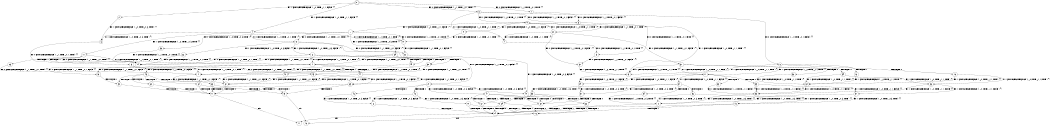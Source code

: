 digraph BCG {
size = "7, 10.5";
center = TRUE;
node [shape = circle];
0 [peripheries = 2];
0 -> 1 [label = "EX !0 !ATOMIC_EXCH_BRANCH (1, +1, TRUE, +0, 1, TRUE) !{}"];
0 -> 2 [label = "EX !1 !ATOMIC_EXCH_BRANCH (1, +0, TRUE, +1, 1, FALSE) !{}"];
0 -> 3 [label = "EX !0 !ATOMIC_EXCH_BRANCH (1, +1, TRUE, +0, 1, TRUE) !{}"];
0 -> 4 [label = "EX !1 !ATOMIC_EXCH_BRANCH (1, +0, TRUE, +1, 1, FALSE) !{}"];
1 -> 5 [label = "EX !0 !ATOMIC_EXCH_BRANCH (1, +1, TRUE, +0, 1, FALSE) !{}"];
2 -> 6 [label = "EX !1 !ATOMIC_EXCH_BRANCH (1, +0, TRUE, +0, 3, TRUE) !{}"];
3 -> 5 [label = "EX !0 !ATOMIC_EXCH_BRANCH (1, +1, TRUE, +0, 1, FALSE) !{}"];
3 -> 7 [label = "EX !1 !ATOMIC_EXCH_BRANCH (1, +0, TRUE, +1, 1, TRUE) !{}"];
3 -> 8 [label = "EX !0 !ATOMIC_EXCH_BRANCH (1, +1, TRUE, +0, 1, FALSE) !{}"];
3 -> 9 [label = "EX !1 !ATOMIC_EXCH_BRANCH (1, +0, TRUE, +1, 1, TRUE) !{}"];
4 -> 6 [label = "EX !1 !ATOMIC_EXCH_BRANCH (1, +0, TRUE, +0, 3, TRUE) !{}"];
4 -> 10 [label = "EX !0 !ATOMIC_EXCH_BRANCH (1, +1, TRUE, +0, 1, TRUE) !{}"];
4 -> 11 [label = "EX !1 !ATOMIC_EXCH_BRANCH (1, +0, TRUE, +0, 3, TRUE) !{}"];
4 -> 12 [label = "EX !0 !ATOMIC_EXCH_BRANCH (1, +1, TRUE, +0, 1, TRUE) !{}"];
5 -> 13 [label = "EX !1 !ATOMIC_EXCH_BRANCH (1, +0, TRUE, +1, 1, TRUE) !{}"];
6 -> 14 [label = "EX !0 !ATOMIC_EXCH_BRANCH (1, +1, TRUE, +0, 1, TRUE) !{}"];
7 -> 15 [label = "EX !0 !ATOMIC_EXCH_BRANCH (1, +1, TRUE, +0, 1, TRUE) !{}"];
8 -> 13 [label = "EX !1 !ATOMIC_EXCH_BRANCH (1, +0, TRUE, +1, 1, TRUE) !{}"];
8 -> 16 [label = "TERMINATE !0"];
8 -> 17 [label = "EX !1 !ATOMIC_EXCH_BRANCH (1, +0, TRUE, +1, 1, TRUE) !{}"];
8 -> 18 [label = "TERMINATE !0"];
9 -> 15 [label = "EX !0 !ATOMIC_EXCH_BRANCH (1, +1, TRUE, +0, 1, TRUE) !{}"];
9 -> 19 [label = "EX !1 !ATOMIC_EXCH_BRANCH (1, +0, TRUE, +1, 1, FALSE) !{}"];
9 -> 20 [label = "EX !0 !ATOMIC_EXCH_BRANCH (1, +1, TRUE, +0, 1, TRUE) !{}"];
9 -> 21 [label = "EX !1 !ATOMIC_EXCH_BRANCH (1, +0, TRUE, +1, 1, FALSE) !{}"];
10 -> 22 [label = "EX !0 !ATOMIC_EXCH_BRANCH (1, +1, TRUE, +0, 1, FALSE) !{}"];
11 -> 14 [label = "EX !0 !ATOMIC_EXCH_BRANCH (1, +1, TRUE, +0, 1, TRUE) !{}"];
11 -> 23 [label = "TERMINATE !1"];
11 -> 24 [label = "EX !0 !ATOMIC_EXCH_BRANCH (1, +1, TRUE, +0, 1, TRUE) !{}"];
11 -> 25 [label = "TERMINATE !1"];
12 -> 22 [label = "EX !0 !ATOMIC_EXCH_BRANCH (1, +1, TRUE, +0, 1, FALSE) !{}"];
12 -> 26 [label = "EX !1 !ATOMIC_EXCH_BRANCH (1, +0, TRUE, +0, 3, FALSE) !{}"];
12 -> 27 [label = "EX !0 !ATOMIC_EXCH_BRANCH (1, +1, TRUE, +0, 1, FALSE) !{}"];
12 -> 28 [label = "EX !1 !ATOMIC_EXCH_BRANCH (1, +0, TRUE, +0, 3, FALSE) !{}"];
13 -> 29 [label = "EX !1 !ATOMIC_EXCH_BRANCH (1, +0, TRUE, +1, 1, FALSE) !{}"];
14 -> 30 [label = "EX !0 !ATOMIC_EXCH_BRANCH (1, +1, TRUE, +0, 1, FALSE) !{}"];
15 -> 31 [label = "EX !0 !ATOMIC_EXCH_BRANCH (1, +1, TRUE, +0, 1, FALSE) !{}"];
16 -> 32 [label = "EX !1 !ATOMIC_EXCH_BRANCH (1, +0, TRUE, +1, 1, TRUE) !{}"];
17 -> 29 [label = "EX !1 !ATOMIC_EXCH_BRANCH (1, +0, TRUE, +1, 1, FALSE) !{}"];
17 -> 33 [label = "TERMINATE !0"];
17 -> 34 [label = "EX !1 !ATOMIC_EXCH_BRANCH (1, +0, TRUE, +1, 1, FALSE) !{}"];
17 -> 35 [label = "TERMINATE !0"];
18 -> 32 [label = "EX !1 !ATOMIC_EXCH_BRANCH (1, +0, TRUE, +1, 1, TRUE) !{}"];
18 -> 36 [label = "EX !1 !ATOMIC_EXCH_BRANCH (1, +0, TRUE, +1, 1, TRUE) !{}"];
19 -> 10 [label = "EX !0 !ATOMIC_EXCH_BRANCH (1, +1, TRUE, +0, 1, TRUE) !{}"];
20 -> 31 [label = "EX !0 !ATOMIC_EXCH_BRANCH (1, +1, TRUE, +0, 1, FALSE) !{}"];
20 -> 7 [label = "EX !1 !ATOMIC_EXCH_BRANCH (1, +0, TRUE, +1, 1, TRUE) !{}"];
20 -> 37 [label = "EX !0 !ATOMIC_EXCH_BRANCH (1, +1, TRUE, +0, 1, FALSE) !{}"];
20 -> 9 [label = "EX !1 !ATOMIC_EXCH_BRANCH (1, +0, TRUE, +1, 1, TRUE) !{}"];
21 -> 10 [label = "EX !0 !ATOMIC_EXCH_BRANCH (1, +1, TRUE, +0, 1, TRUE) !{}"];
21 -> 38 [label = "EX !1 !ATOMIC_EXCH_BRANCH (1, +0, TRUE, +0, 3, TRUE) !{}"];
21 -> 12 [label = "EX !0 !ATOMIC_EXCH_BRANCH (1, +1, TRUE, +0, 1, TRUE) !{}"];
21 -> 39 [label = "EX !1 !ATOMIC_EXCH_BRANCH (1, +0, TRUE, +0, 3, TRUE) !{}"];
22 -> 40 [label = "EX !1 !ATOMIC_EXCH_BRANCH (1, +0, TRUE, +0, 3, FALSE) !{}"];
23 -> 41 [label = "EX !0 !ATOMIC_EXCH_BRANCH (1, +1, TRUE, +0, 1, TRUE) !{}"];
24 -> 30 [label = "EX !0 !ATOMIC_EXCH_BRANCH (1, +1, TRUE, +0, 1, FALSE) !{}"];
24 -> 42 [label = "TERMINATE !1"];
24 -> 43 [label = "EX !0 !ATOMIC_EXCH_BRANCH (1, +1, TRUE, +0, 1, FALSE) !{}"];
24 -> 44 [label = "TERMINATE !1"];
25 -> 41 [label = "EX !0 !ATOMIC_EXCH_BRANCH (1, +1, TRUE, +0, 1, TRUE) !{}"];
25 -> 45 [label = "EX !0 !ATOMIC_EXCH_BRANCH (1, +1, TRUE, +0, 1, TRUE) !{}"];
26 -> 14 [label = "EX !0 !ATOMIC_EXCH_BRANCH (1, +1, TRUE, +0, 1, TRUE) !{}"];
27 -> 40 [label = "EX !1 !ATOMIC_EXCH_BRANCH (1, +0, TRUE, +0, 3, FALSE) !{}"];
27 -> 46 [label = "TERMINATE !0"];
27 -> 47 [label = "EX !1 !ATOMIC_EXCH_BRANCH (1, +0, TRUE, +0, 3, FALSE) !{}"];
27 -> 48 [label = "TERMINATE !0"];
28 -> 14 [label = "EX !0 !ATOMIC_EXCH_BRANCH (1, +1, TRUE, +0, 1, TRUE) !{}"];
28 -> 49 [label = "TERMINATE !1"];
28 -> 24 [label = "EX !0 !ATOMIC_EXCH_BRANCH (1, +1, TRUE, +0, 1, TRUE) !{}"];
28 -> 50 [label = "TERMINATE !1"];
29 -> 51 [label = "EX !1 !ATOMIC_EXCH_BRANCH (1, +0, TRUE, +0, 3, TRUE) !{}"];
30 -> 52 [label = "TERMINATE !0"];
31 -> 13 [label = "EX !1 !ATOMIC_EXCH_BRANCH (1, +0, TRUE, +1, 1, TRUE) !{}"];
32 -> 53 [label = "EX !1 !ATOMIC_EXCH_BRANCH (1, +0, TRUE, +1, 1, FALSE) !{}"];
33 -> 53 [label = "EX !1 !ATOMIC_EXCH_BRANCH (1, +0, TRUE, +1, 1, FALSE) !{}"];
34 -> 51 [label = "EX !1 !ATOMIC_EXCH_BRANCH (1, +0, TRUE, +0, 3, TRUE) !{}"];
34 -> 54 [label = "TERMINATE !0"];
34 -> 55 [label = "EX !1 !ATOMIC_EXCH_BRANCH (1, +0, TRUE, +0, 3, TRUE) !{}"];
34 -> 56 [label = "TERMINATE !0"];
35 -> 53 [label = "EX !1 !ATOMIC_EXCH_BRANCH (1, +0, TRUE, +1, 1, FALSE) !{}"];
35 -> 57 [label = "EX !1 !ATOMIC_EXCH_BRANCH (1, +0, TRUE, +1, 1, FALSE) !{}"];
36 -> 53 [label = "EX !1 !ATOMIC_EXCH_BRANCH (1, +0, TRUE, +1, 1, FALSE) !{}"];
36 -> 57 [label = "EX !1 !ATOMIC_EXCH_BRANCH (1, +0, TRUE, +1, 1, FALSE) !{}"];
37 -> 13 [label = "EX !1 !ATOMIC_EXCH_BRANCH (1, +0, TRUE, +1, 1, TRUE) !{}"];
37 -> 58 [label = "TERMINATE !0"];
37 -> 17 [label = "EX !1 !ATOMIC_EXCH_BRANCH (1, +0, TRUE, +1, 1, TRUE) !{}"];
37 -> 59 [label = "TERMINATE !0"];
38 -> 14 [label = "EX !0 !ATOMIC_EXCH_BRANCH (1, +1, TRUE, +0, 1, TRUE) !{}"];
39 -> 14 [label = "EX !0 !ATOMIC_EXCH_BRANCH (1, +1, TRUE, +0, 1, TRUE) !{}"];
39 -> 49 [label = "TERMINATE !1"];
39 -> 24 [label = "EX !0 !ATOMIC_EXCH_BRANCH (1, +1, TRUE, +0, 1, TRUE) !{}"];
39 -> 50 [label = "TERMINATE !1"];
40 -> 60 [label = "TERMINATE !0"];
41 -> 61 [label = "EX !0 !ATOMIC_EXCH_BRANCH (1, +1, TRUE, +0, 1, FALSE) !{}"];
42 -> 61 [label = "EX !0 !ATOMIC_EXCH_BRANCH (1, +1, TRUE, +0, 1, FALSE) !{}"];
43 -> 52 [label = "TERMINATE !0"];
43 -> 62 [label = "TERMINATE !1"];
43 -> 63 [label = "TERMINATE !0"];
43 -> 64 [label = "TERMINATE !1"];
44 -> 61 [label = "EX !0 !ATOMIC_EXCH_BRANCH (1, +1, TRUE, +0, 1, FALSE) !{}"];
44 -> 65 [label = "EX !0 !ATOMIC_EXCH_BRANCH (1, +1, TRUE, +0, 1, FALSE) !{}"];
45 -> 61 [label = "EX !0 !ATOMIC_EXCH_BRANCH (1, +1, TRUE, +0, 1, FALSE) !{}"];
45 -> 65 [label = "EX !0 !ATOMIC_EXCH_BRANCH (1, +1, TRUE, +0, 1, FALSE) !{}"];
46 -> 66 [label = "EX !1 !ATOMIC_EXCH_BRANCH (1, +0, TRUE, +0, 3, FALSE) !{}"];
47 -> 60 [label = "TERMINATE !0"];
47 -> 67 [label = "TERMINATE !1"];
47 -> 68 [label = "TERMINATE !0"];
47 -> 69 [label = "TERMINATE !1"];
48 -> 66 [label = "EX !1 !ATOMIC_EXCH_BRANCH (1, +0, TRUE, +0, 3, FALSE) !{}"];
48 -> 70 [label = "EX !1 !ATOMIC_EXCH_BRANCH (1, +0, TRUE, +0, 3, FALSE) !{}"];
49 -> 41 [label = "EX !0 !ATOMIC_EXCH_BRANCH (1, +1, TRUE, +0, 1, TRUE) !{}"];
50 -> 41 [label = "EX !0 !ATOMIC_EXCH_BRANCH (1, +1, TRUE, +0, 1, TRUE) !{}"];
50 -> 45 [label = "EX !0 !ATOMIC_EXCH_BRANCH (1, +1, TRUE, +0, 1, TRUE) !{}"];
51 -> 60 [label = "TERMINATE !0"];
52 -> 71 [label = "TERMINATE !1"];
53 -> 72 [label = "EX !1 !ATOMIC_EXCH_BRANCH (1, +0, TRUE, +0, 3, TRUE) !{}"];
54 -> 72 [label = "EX !1 !ATOMIC_EXCH_BRANCH (1, +0, TRUE, +0, 3, TRUE) !{}"];
55 -> 60 [label = "TERMINATE !0"];
55 -> 67 [label = "TERMINATE !1"];
55 -> 68 [label = "TERMINATE !0"];
55 -> 69 [label = "TERMINATE !1"];
56 -> 72 [label = "EX !1 !ATOMIC_EXCH_BRANCH (1, +0, TRUE, +0, 3, TRUE) !{}"];
56 -> 73 [label = "EX !1 !ATOMIC_EXCH_BRANCH (1, +0, TRUE, +0, 3, TRUE) !{}"];
57 -> 72 [label = "EX !1 !ATOMIC_EXCH_BRANCH (1, +0, TRUE, +0, 3, TRUE) !{}"];
57 -> 73 [label = "EX !1 !ATOMIC_EXCH_BRANCH (1, +0, TRUE, +0, 3, TRUE) !{}"];
58 -> 32 [label = "EX !1 !ATOMIC_EXCH_BRANCH (1, +0, TRUE, +1, 1, TRUE) !{}"];
59 -> 32 [label = "EX !1 !ATOMIC_EXCH_BRANCH (1, +0, TRUE, +1, 1, TRUE) !{}"];
59 -> 36 [label = "EX !1 !ATOMIC_EXCH_BRANCH (1, +0, TRUE, +1, 1, TRUE) !{}"];
60 -> 74 [label = "TERMINATE !1"];
61 -> 71 [label = "TERMINATE !0"];
62 -> 71 [label = "TERMINATE !0"];
63 -> 71 [label = "TERMINATE !1"];
63 -> 75 [label = "TERMINATE !1"];
64 -> 71 [label = "TERMINATE !0"];
64 -> 75 [label = "TERMINATE !0"];
65 -> 71 [label = "TERMINATE !0"];
65 -> 75 [label = "TERMINATE !0"];
66 -> 74 [label = "TERMINATE !1"];
67 -> 74 [label = "TERMINATE !0"];
68 -> 74 [label = "TERMINATE !1"];
68 -> 76 [label = "TERMINATE !1"];
69 -> 74 [label = "TERMINATE !0"];
69 -> 76 [label = "TERMINATE !0"];
70 -> 74 [label = "TERMINATE !1"];
70 -> 76 [label = "TERMINATE !1"];
71 -> 77 [label = "exit"];
72 -> 74 [label = "TERMINATE !1"];
73 -> 74 [label = "TERMINATE !1"];
73 -> 76 [label = "TERMINATE !1"];
74 -> 77 [label = "exit"];
75 -> 78 [label = "exit"];
76 -> 78 [label = "exit"];
}
